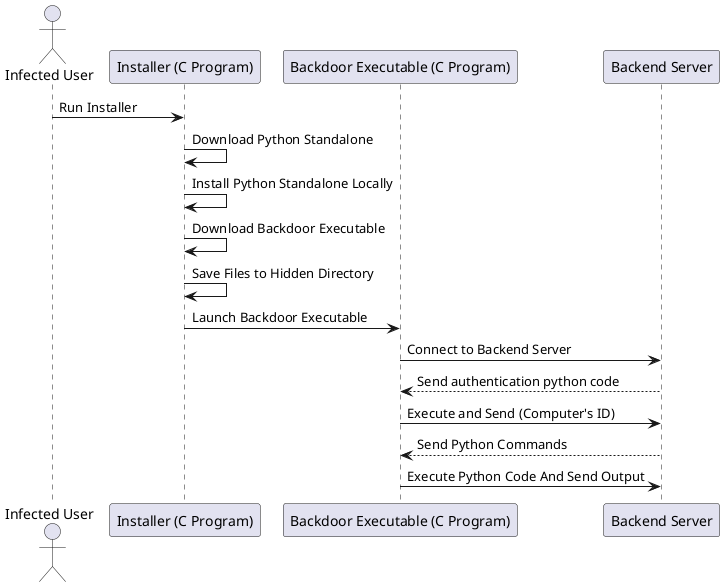 @startuml
actor "Infected User" as U

participant "Installer (C Program)" as Installer
participant "Backdoor Executable (C Program)" as Backdoor
participant "Backend Server" as Backend

U -> Installer: Run Installer
Installer -> Installer: Download Python Standalone
Installer -> Installer: Install Python Standalone Locally
Installer -> Installer: Download Backdoor Executable
Installer -> Installer: Save Files to Hidden Directory
Installer -> Backdoor: Launch Backdoor Executable

Backdoor -> Backend: Connect to Backend Server
Backend --> Backdoor: Send authentication python code 
Backdoor -> Backend: Execute and Send (Computer's ID)
Backend --> Backdoor: Send Python Commands
Backdoor -> Backend: Execute Python Code And Send Output
@enduml

